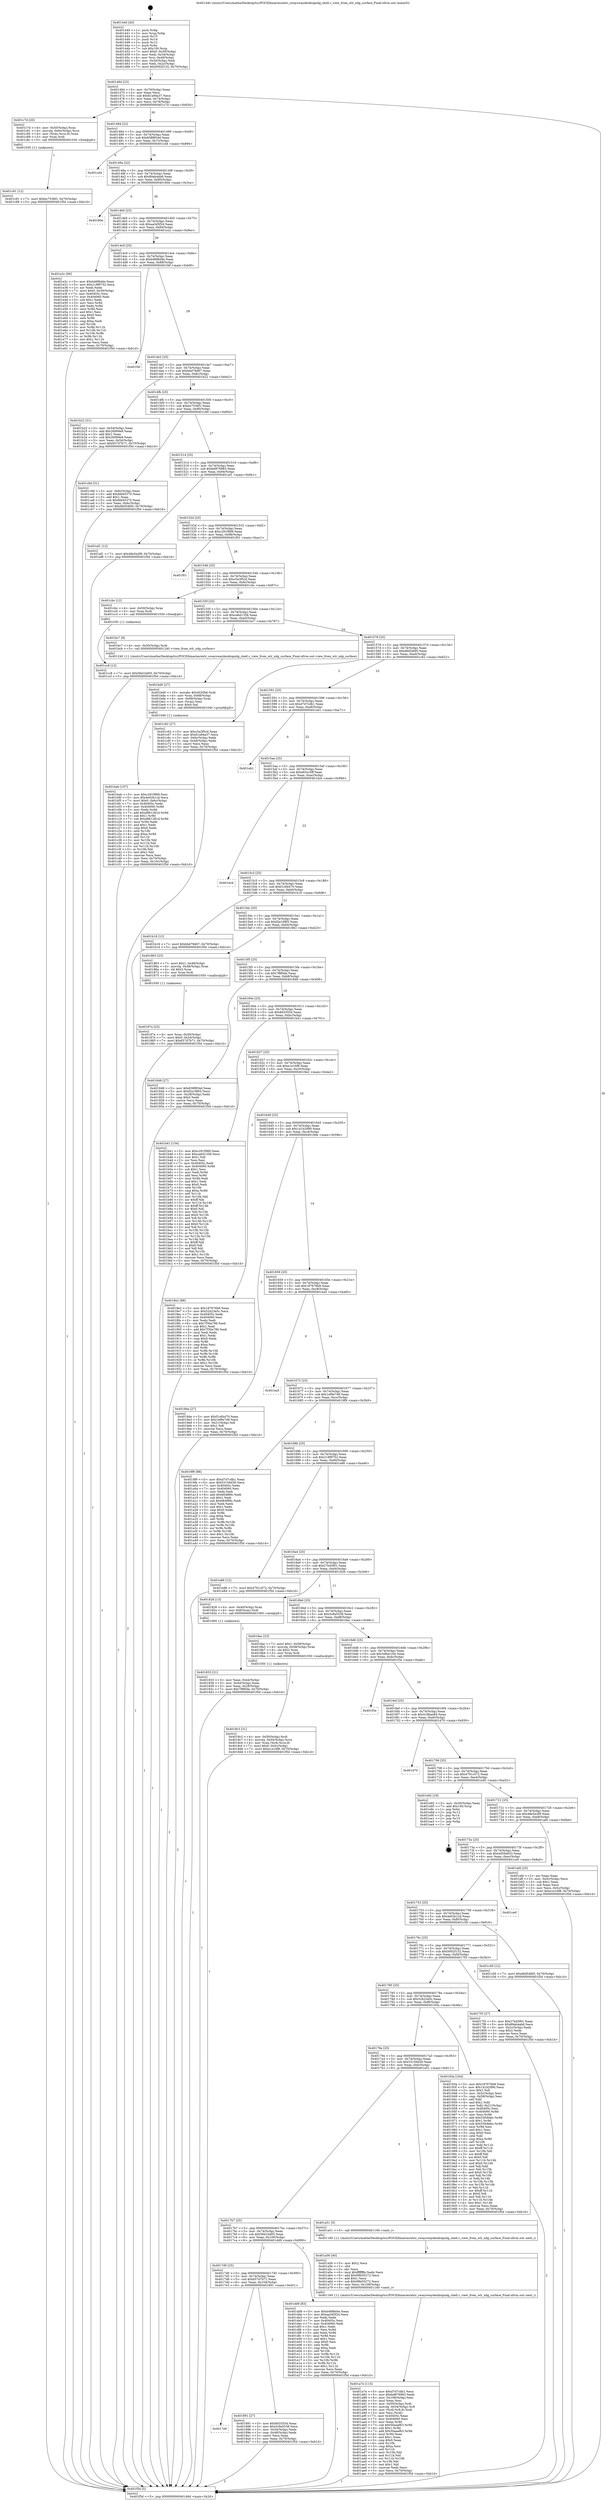 digraph "0x401440" {
  label = "0x401440 (/mnt/c/Users/mathe/Desktop/tcc/POCII/binaries/extr_swayswaydesktopxdg_shell.c_view_from_wlr_xdg_surface_Final-ollvm.out::main(0))"
  labelloc = "t"
  node[shape=record]

  Entry [label="",width=0.3,height=0.3,shape=circle,fillcolor=black,style=filled]
  "0x40146d" [label="{
     0x40146d [23]\l
     | [instrs]\l
     &nbsp;&nbsp;0x40146d \<+3\>: mov -0x70(%rbp),%eax\l
     &nbsp;&nbsp;0x401470 \<+2\>: mov %eax,%ecx\l
     &nbsp;&nbsp;0x401472 \<+6\>: sub $0x81a94a37,%ecx\l
     &nbsp;&nbsp;0x401478 \<+3\>: mov %eax,-0x74(%rbp)\l
     &nbsp;&nbsp;0x40147b \<+3\>: mov %ecx,-0x78(%rbp)\l
     &nbsp;&nbsp;0x40147e \<+6\>: je 0000000000401c7d \<main+0x83d\>\l
  }"]
  "0x401c7d" [label="{
     0x401c7d [20]\l
     | [instrs]\l
     &nbsp;&nbsp;0x401c7d \<+4\>: mov -0x50(%rbp),%rax\l
     &nbsp;&nbsp;0x401c81 \<+4\>: movslq -0x6c(%rbp),%rcx\l
     &nbsp;&nbsp;0x401c85 \<+4\>: mov (%rax,%rcx,8),%rax\l
     &nbsp;&nbsp;0x401c89 \<+3\>: mov %rax,%rdi\l
     &nbsp;&nbsp;0x401c8c \<+5\>: call 0000000000401030 \<free@plt\>\l
     | [calls]\l
     &nbsp;&nbsp;0x401030 \{1\} (unknown)\l
  }"]
  "0x401484" [label="{
     0x401484 [22]\l
     | [instrs]\l
     &nbsp;&nbsp;0x401484 \<+5\>: jmp 0000000000401489 \<main+0x49\>\l
     &nbsp;&nbsp;0x401489 \<+3\>: mov -0x74(%rbp),%eax\l
     &nbsp;&nbsp;0x40148c \<+5\>: sub $0x838f854d,%eax\l
     &nbsp;&nbsp;0x401491 \<+3\>: mov %eax,-0x7c(%rbp)\l
     &nbsp;&nbsp;0x401494 \<+6\>: je 0000000000401cd4 \<main+0x894\>\l
  }"]
  Exit [label="",width=0.3,height=0.3,shape=circle,fillcolor=black,style=filled,peripheries=2]
  "0x401cd4" [label="{
     0x401cd4\l
  }", style=dashed]
  "0x40149a" [label="{
     0x40149a [22]\l
     | [instrs]\l
     &nbsp;&nbsp;0x40149a \<+5\>: jmp 000000000040149f \<main+0x5f\>\l
     &nbsp;&nbsp;0x40149f \<+3\>: mov -0x74(%rbp),%eax\l
     &nbsp;&nbsp;0x4014a2 \<+5\>: sub $0x89ab4ab6,%eax\l
     &nbsp;&nbsp;0x4014a7 \<+3\>: mov %eax,-0x80(%rbp)\l
     &nbsp;&nbsp;0x4014aa \<+6\>: je 000000000040180e \<main+0x3ce\>\l
  }"]
  "0x401cc8" [label="{
     0x401cc8 [12]\l
     | [instrs]\l
     &nbsp;&nbsp;0x401cc8 \<+7\>: movl $0x56d1bd05,-0x70(%rbp)\l
     &nbsp;&nbsp;0x401ccf \<+5\>: jmp 0000000000401f5d \<main+0xb1d\>\l
  }"]
  "0x40180e" [label="{
     0x40180e\l
  }", style=dashed]
  "0x4014b0" [label="{
     0x4014b0 [25]\l
     | [instrs]\l
     &nbsp;&nbsp;0x4014b0 \<+5\>: jmp 00000000004014b5 \<main+0x75\>\l
     &nbsp;&nbsp;0x4014b5 \<+3\>: mov -0x74(%rbp),%eax\l
     &nbsp;&nbsp;0x4014b8 \<+5\>: sub $0xaa3d5f24,%eax\l
     &nbsp;&nbsp;0x4014bd \<+6\>: mov %eax,-0x84(%rbp)\l
     &nbsp;&nbsp;0x4014c3 \<+6\>: je 0000000000401e2c \<main+0x9ec\>\l
  }"]
  "0x401c91" [label="{
     0x401c91 [12]\l
     | [instrs]\l
     &nbsp;&nbsp;0x401c91 \<+7\>: movl $0xbc7536f1,-0x70(%rbp)\l
     &nbsp;&nbsp;0x401c98 \<+5\>: jmp 0000000000401f5d \<main+0xb1d\>\l
  }"]
  "0x401e2c" [label="{
     0x401e2c [90]\l
     | [instrs]\l
     &nbsp;&nbsp;0x401e2c \<+5\>: mov $0xb46f6d4e,%eax\l
     &nbsp;&nbsp;0x401e31 \<+5\>: mov $0x218f9752,%ecx\l
     &nbsp;&nbsp;0x401e36 \<+2\>: xor %edx,%edx\l
     &nbsp;&nbsp;0x401e38 \<+7\>: movl $0x0,-0x30(%rbp)\l
     &nbsp;&nbsp;0x401e3f \<+7\>: mov 0x40405c,%esi\l
     &nbsp;&nbsp;0x401e46 \<+7\>: mov 0x404060,%edi\l
     &nbsp;&nbsp;0x401e4d \<+3\>: sub $0x1,%edx\l
     &nbsp;&nbsp;0x401e50 \<+3\>: mov %esi,%r8d\l
     &nbsp;&nbsp;0x401e53 \<+3\>: add %edx,%r8d\l
     &nbsp;&nbsp;0x401e56 \<+4\>: imul %r8d,%esi\l
     &nbsp;&nbsp;0x401e5a \<+3\>: and $0x1,%esi\l
     &nbsp;&nbsp;0x401e5d \<+3\>: cmp $0x0,%esi\l
     &nbsp;&nbsp;0x401e60 \<+4\>: sete %r9b\l
     &nbsp;&nbsp;0x401e64 \<+3\>: cmp $0xa,%edi\l
     &nbsp;&nbsp;0x401e67 \<+4\>: setl %r10b\l
     &nbsp;&nbsp;0x401e6b \<+3\>: mov %r9b,%r11b\l
     &nbsp;&nbsp;0x401e6e \<+3\>: and %r10b,%r11b\l
     &nbsp;&nbsp;0x401e71 \<+3\>: xor %r10b,%r9b\l
     &nbsp;&nbsp;0x401e74 \<+3\>: or %r9b,%r11b\l
     &nbsp;&nbsp;0x401e77 \<+4\>: test $0x1,%r11b\l
     &nbsp;&nbsp;0x401e7b \<+3\>: cmovne %ecx,%eax\l
     &nbsp;&nbsp;0x401e7e \<+3\>: mov %eax,-0x70(%rbp)\l
     &nbsp;&nbsp;0x401e81 \<+5\>: jmp 0000000000401f5d \<main+0xb1d\>\l
  }"]
  "0x4014c9" [label="{
     0x4014c9 [25]\l
     | [instrs]\l
     &nbsp;&nbsp;0x4014c9 \<+5\>: jmp 00000000004014ce \<main+0x8e\>\l
     &nbsp;&nbsp;0x4014ce \<+3\>: mov -0x74(%rbp),%eax\l
     &nbsp;&nbsp;0x4014d1 \<+5\>: sub $0xb46f6d4e,%eax\l
     &nbsp;&nbsp;0x4014d6 \<+6\>: mov %eax,-0x88(%rbp)\l
     &nbsp;&nbsp;0x4014dc \<+6\>: je 0000000000401f4f \<main+0xb0f\>\l
  }"]
  "0x401beb" [label="{
     0x401beb [107]\l
     | [instrs]\l
     &nbsp;&nbsp;0x401beb \<+5\>: mov $0xc291f989,%esi\l
     &nbsp;&nbsp;0x401bf0 \<+5\>: mov $0x4e02b1cd,%ecx\l
     &nbsp;&nbsp;0x401bf5 \<+7\>: movl $0x0,-0x6c(%rbp)\l
     &nbsp;&nbsp;0x401bfc \<+7\>: mov 0x40405c,%edx\l
     &nbsp;&nbsp;0x401c03 \<+8\>: mov 0x404060,%r8d\l
     &nbsp;&nbsp;0x401c0b \<+3\>: mov %edx,%r9d\l
     &nbsp;&nbsp;0x401c0e \<+7\>: add $0xd861281d,%r9d\l
     &nbsp;&nbsp;0x401c15 \<+4\>: sub $0x1,%r9d\l
     &nbsp;&nbsp;0x401c19 \<+7\>: sub $0xd861281d,%r9d\l
     &nbsp;&nbsp;0x401c20 \<+4\>: imul %r9d,%edx\l
     &nbsp;&nbsp;0x401c24 \<+3\>: and $0x1,%edx\l
     &nbsp;&nbsp;0x401c27 \<+3\>: cmp $0x0,%edx\l
     &nbsp;&nbsp;0x401c2a \<+4\>: sete %r10b\l
     &nbsp;&nbsp;0x401c2e \<+4\>: cmp $0xa,%r8d\l
     &nbsp;&nbsp;0x401c32 \<+4\>: setl %r11b\l
     &nbsp;&nbsp;0x401c36 \<+3\>: mov %r10b,%bl\l
     &nbsp;&nbsp;0x401c39 \<+3\>: and %r11b,%bl\l
     &nbsp;&nbsp;0x401c3c \<+3\>: xor %r11b,%r10b\l
     &nbsp;&nbsp;0x401c3f \<+3\>: or %r10b,%bl\l
     &nbsp;&nbsp;0x401c42 \<+3\>: test $0x1,%bl\l
     &nbsp;&nbsp;0x401c45 \<+3\>: cmovne %ecx,%esi\l
     &nbsp;&nbsp;0x401c48 \<+3\>: mov %esi,-0x70(%rbp)\l
     &nbsp;&nbsp;0x401c4b \<+6\>: mov %eax,-0x10c(%rbp)\l
     &nbsp;&nbsp;0x401c51 \<+5\>: jmp 0000000000401f5d \<main+0xb1d\>\l
  }"]
  "0x401f4f" [label="{
     0x401f4f\l
  }", style=dashed]
  "0x4014e2" [label="{
     0x4014e2 [25]\l
     | [instrs]\l
     &nbsp;&nbsp;0x4014e2 \<+5\>: jmp 00000000004014e7 \<main+0xa7\>\l
     &nbsp;&nbsp;0x4014e7 \<+3\>: mov -0x74(%rbp),%eax\l
     &nbsp;&nbsp;0x4014ea \<+5\>: sub $0xbbd78d67,%eax\l
     &nbsp;&nbsp;0x4014ef \<+6\>: mov %eax,-0x8c(%rbp)\l
     &nbsp;&nbsp;0x4014f5 \<+6\>: je 0000000000401b22 \<main+0x6e2\>\l
  }"]
  "0x401bd0" [label="{
     0x401bd0 [27]\l
     | [instrs]\l
     &nbsp;&nbsp;0x401bd0 \<+10\>: movabs $0x4020b6,%rdi\l
     &nbsp;&nbsp;0x401bda \<+4\>: mov %rax,-0x68(%rbp)\l
     &nbsp;&nbsp;0x401bde \<+4\>: mov -0x68(%rbp),%rax\l
     &nbsp;&nbsp;0x401be2 \<+2\>: mov (%rax),%esi\l
     &nbsp;&nbsp;0x401be4 \<+2\>: mov $0x0,%al\l
     &nbsp;&nbsp;0x401be6 \<+5\>: call 0000000000401040 \<printf@plt\>\l
     | [calls]\l
     &nbsp;&nbsp;0x401040 \{1\} (unknown)\l
  }"]
  "0x401b22" [label="{
     0x401b22 [31]\l
     | [instrs]\l
     &nbsp;&nbsp;0x401b22 \<+3\>: mov -0x54(%rbp),%eax\l
     &nbsp;&nbsp;0x401b25 \<+5\>: add $0x26069e9,%eax\l
     &nbsp;&nbsp;0x401b2a \<+3\>: add $0x1,%eax\l
     &nbsp;&nbsp;0x401b2d \<+5\>: sub $0x26069e9,%eax\l
     &nbsp;&nbsp;0x401b32 \<+3\>: mov %eax,-0x54(%rbp)\l
     &nbsp;&nbsp;0x401b35 \<+7\>: movl $0x657d7b71,-0x70(%rbp)\l
     &nbsp;&nbsp;0x401b3c \<+5\>: jmp 0000000000401f5d \<main+0xb1d\>\l
  }"]
  "0x4014fb" [label="{
     0x4014fb [25]\l
     | [instrs]\l
     &nbsp;&nbsp;0x4014fb \<+5\>: jmp 0000000000401500 \<main+0xc0\>\l
     &nbsp;&nbsp;0x401500 \<+3\>: mov -0x74(%rbp),%eax\l
     &nbsp;&nbsp;0x401503 \<+5\>: sub $0xbc7536f1,%eax\l
     &nbsp;&nbsp;0x401508 \<+6\>: mov %eax,-0x90(%rbp)\l
     &nbsp;&nbsp;0x40150e \<+6\>: je 0000000000401c9d \<main+0x85d\>\l
  }"]
  "0x401a7e" [label="{
     0x401a7e [115]\l
     | [instrs]\l
     &nbsp;&nbsp;0x401a7e \<+5\>: mov $0xd7d7cdb1,%ecx\l
     &nbsp;&nbsp;0x401a83 \<+5\>: mov $0xbd976983,%edx\l
     &nbsp;&nbsp;0x401a88 \<+6\>: mov -0x108(%rbp),%esi\l
     &nbsp;&nbsp;0x401a8e \<+3\>: imul %eax,%esi\l
     &nbsp;&nbsp;0x401a91 \<+4\>: mov -0x50(%rbp),%rdi\l
     &nbsp;&nbsp;0x401a95 \<+4\>: movslq -0x54(%rbp),%r8\l
     &nbsp;&nbsp;0x401a99 \<+4\>: mov (%rdi,%r8,8),%rdi\l
     &nbsp;&nbsp;0x401a9d \<+2\>: mov %esi,(%rdi)\l
     &nbsp;&nbsp;0x401a9f \<+7\>: mov 0x40405c,%eax\l
     &nbsp;&nbsp;0x401aa6 \<+7\>: mov 0x404060,%esi\l
     &nbsp;&nbsp;0x401aad \<+3\>: mov %eax,%r9d\l
     &nbsp;&nbsp;0x401ab0 \<+7\>: sub $0x50aaaf63,%r9d\l
     &nbsp;&nbsp;0x401ab7 \<+4\>: sub $0x1,%r9d\l
     &nbsp;&nbsp;0x401abb \<+7\>: add $0x50aaaf63,%r9d\l
     &nbsp;&nbsp;0x401ac2 \<+4\>: imul %r9d,%eax\l
     &nbsp;&nbsp;0x401ac6 \<+3\>: and $0x1,%eax\l
     &nbsp;&nbsp;0x401ac9 \<+3\>: cmp $0x0,%eax\l
     &nbsp;&nbsp;0x401acc \<+4\>: sete %r10b\l
     &nbsp;&nbsp;0x401ad0 \<+3\>: cmp $0xa,%esi\l
     &nbsp;&nbsp;0x401ad3 \<+4\>: setl %r11b\l
     &nbsp;&nbsp;0x401ad7 \<+3\>: mov %r10b,%bl\l
     &nbsp;&nbsp;0x401ada \<+3\>: and %r11b,%bl\l
     &nbsp;&nbsp;0x401add \<+3\>: xor %r11b,%r10b\l
     &nbsp;&nbsp;0x401ae0 \<+3\>: or %r10b,%bl\l
     &nbsp;&nbsp;0x401ae3 \<+3\>: test $0x1,%bl\l
     &nbsp;&nbsp;0x401ae6 \<+3\>: cmovne %edx,%ecx\l
     &nbsp;&nbsp;0x401ae9 \<+3\>: mov %ecx,-0x70(%rbp)\l
     &nbsp;&nbsp;0x401aec \<+5\>: jmp 0000000000401f5d \<main+0xb1d\>\l
  }"]
  "0x401c9d" [label="{
     0x401c9d [31]\l
     | [instrs]\l
     &nbsp;&nbsp;0x401c9d \<+3\>: mov -0x6c(%rbp),%eax\l
     &nbsp;&nbsp;0x401ca0 \<+5\>: add $0xfdd45370,%eax\l
     &nbsp;&nbsp;0x401ca5 \<+3\>: add $0x1,%eax\l
     &nbsp;&nbsp;0x401ca8 \<+5\>: sub $0xfdd45370,%eax\l
     &nbsp;&nbsp;0x401cad \<+3\>: mov %eax,-0x6c(%rbp)\l
     &nbsp;&nbsp;0x401cb0 \<+7\>: movl $0xd6d54fd5,-0x70(%rbp)\l
     &nbsp;&nbsp;0x401cb7 \<+5\>: jmp 0000000000401f5d \<main+0xb1d\>\l
  }"]
  "0x401514" [label="{
     0x401514 [25]\l
     | [instrs]\l
     &nbsp;&nbsp;0x401514 \<+5\>: jmp 0000000000401519 \<main+0xd9\>\l
     &nbsp;&nbsp;0x401519 \<+3\>: mov -0x74(%rbp),%eax\l
     &nbsp;&nbsp;0x40151c \<+5\>: sub $0xbd976983,%eax\l
     &nbsp;&nbsp;0x401521 \<+6\>: mov %eax,-0x94(%rbp)\l
     &nbsp;&nbsp;0x401527 \<+6\>: je 0000000000401af1 \<main+0x6b1\>\l
  }"]
  "0x401a56" [label="{
     0x401a56 [40]\l
     | [instrs]\l
     &nbsp;&nbsp;0x401a56 \<+5\>: mov $0x2,%ecx\l
     &nbsp;&nbsp;0x401a5b \<+1\>: cltd\l
     &nbsp;&nbsp;0x401a5c \<+2\>: idiv %ecx\l
     &nbsp;&nbsp;0x401a5e \<+6\>: imul $0xfffffffe,%edx,%ecx\l
     &nbsp;&nbsp;0x401a64 \<+6\>: add $0x99b50272,%ecx\l
     &nbsp;&nbsp;0x401a6a \<+3\>: add $0x1,%ecx\l
     &nbsp;&nbsp;0x401a6d \<+6\>: sub $0x99b50272,%ecx\l
     &nbsp;&nbsp;0x401a73 \<+6\>: mov %ecx,-0x108(%rbp)\l
     &nbsp;&nbsp;0x401a79 \<+5\>: call 0000000000401160 \<next_i\>\l
     | [calls]\l
     &nbsp;&nbsp;0x401160 \{1\} (/mnt/c/Users/mathe/Desktop/tcc/POCII/binaries/extr_swayswaydesktopxdg_shell.c_view_from_wlr_xdg_surface_Final-ollvm.out::next_i)\l
  }"]
  "0x401af1" [label="{
     0x401af1 [12]\l
     | [instrs]\l
     &nbsp;&nbsp;0x401af1 \<+7\>: movl $0x48e5a2f9,-0x70(%rbp)\l
     &nbsp;&nbsp;0x401af8 \<+5\>: jmp 0000000000401f5d \<main+0xb1d\>\l
  }"]
  "0x40152d" [label="{
     0x40152d [25]\l
     | [instrs]\l
     &nbsp;&nbsp;0x40152d \<+5\>: jmp 0000000000401532 \<main+0xf2\>\l
     &nbsp;&nbsp;0x401532 \<+3\>: mov -0x74(%rbp),%eax\l
     &nbsp;&nbsp;0x401535 \<+5\>: sub $0xc291f989,%eax\l
     &nbsp;&nbsp;0x40153a \<+6\>: mov %eax,-0x98(%rbp)\l
     &nbsp;&nbsp;0x401540 \<+6\>: je 0000000000401f01 \<main+0xac1\>\l
  }"]
  "0x4018c3" [label="{
     0x4018c3 [31]\l
     | [instrs]\l
     &nbsp;&nbsp;0x4018c3 \<+4\>: mov -0x50(%rbp),%rdi\l
     &nbsp;&nbsp;0x4018c7 \<+4\>: movslq -0x54(%rbp),%rcx\l
     &nbsp;&nbsp;0x4018cb \<+4\>: mov %rax,(%rdi,%rcx,8)\l
     &nbsp;&nbsp;0x4018cf \<+7\>: movl $0x0,-0x5c(%rbp)\l
     &nbsp;&nbsp;0x4018d6 \<+7\>: movl $0xe1e16f8,-0x70(%rbp)\l
     &nbsp;&nbsp;0x4018dd \<+5\>: jmp 0000000000401f5d \<main+0xb1d\>\l
  }"]
  "0x401f01" [label="{
     0x401f01\l
  }", style=dashed]
  "0x401546" [label="{
     0x401546 [25]\l
     | [instrs]\l
     &nbsp;&nbsp;0x401546 \<+5\>: jmp 000000000040154b \<main+0x10b\>\l
     &nbsp;&nbsp;0x40154b \<+3\>: mov -0x74(%rbp),%eax\l
     &nbsp;&nbsp;0x40154e \<+5\>: sub $0xc5a3f5cd,%eax\l
     &nbsp;&nbsp;0x401553 \<+6\>: mov %eax,-0x9c(%rbp)\l
     &nbsp;&nbsp;0x401559 \<+6\>: je 0000000000401cbc \<main+0x87c\>\l
  }"]
  "0x4017e9" [label="{
     0x4017e9\l
  }", style=dashed]
  "0x401cbc" [label="{
     0x401cbc [12]\l
     | [instrs]\l
     &nbsp;&nbsp;0x401cbc \<+4\>: mov -0x50(%rbp),%rax\l
     &nbsp;&nbsp;0x401cc0 \<+3\>: mov %rax,%rdi\l
     &nbsp;&nbsp;0x401cc3 \<+5\>: call 0000000000401030 \<free@plt\>\l
     | [calls]\l
     &nbsp;&nbsp;0x401030 \{1\} (unknown)\l
  }"]
  "0x40155f" [label="{
     0x40155f [25]\l
     | [instrs]\l
     &nbsp;&nbsp;0x40155f \<+5\>: jmp 0000000000401564 \<main+0x124\>\l
     &nbsp;&nbsp;0x401564 \<+3\>: mov -0x74(%rbp),%eax\l
     &nbsp;&nbsp;0x401567 \<+5\>: sub $0xca6d1358,%eax\l
     &nbsp;&nbsp;0x40156c \<+6\>: mov %eax,-0xa0(%rbp)\l
     &nbsp;&nbsp;0x401572 \<+6\>: je 0000000000401bc7 \<main+0x787\>\l
  }"]
  "0x401891" [label="{
     0x401891 [27]\l
     | [instrs]\l
     &nbsp;&nbsp;0x401891 \<+5\>: mov $0x8d33554,%eax\l
     &nbsp;&nbsp;0x401896 \<+5\>: mov $0x3c9a5538,%ecx\l
     &nbsp;&nbsp;0x40189b \<+3\>: mov -0x54(%rbp),%edx\l
     &nbsp;&nbsp;0x40189e \<+3\>: cmp -0x48(%rbp),%edx\l
     &nbsp;&nbsp;0x4018a1 \<+3\>: cmovl %ecx,%eax\l
     &nbsp;&nbsp;0x4018a4 \<+3\>: mov %eax,-0x70(%rbp)\l
     &nbsp;&nbsp;0x4018a7 \<+5\>: jmp 0000000000401f5d \<main+0xb1d\>\l
  }"]
  "0x401bc7" [label="{
     0x401bc7 [9]\l
     | [instrs]\l
     &nbsp;&nbsp;0x401bc7 \<+4\>: mov -0x50(%rbp),%rdi\l
     &nbsp;&nbsp;0x401bcb \<+5\>: call 0000000000401240 \<view_from_wlr_xdg_surface\>\l
     | [calls]\l
     &nbsp;&nbsp;0x401240 \{1\} (/mnt/c/Users/mathe/Desktop/tcc/POCII/binaries/extr_swayswaydesktopxdg_shell.c_view_from_wlr_xdg_surface_Final-ollvm.out::view_from_wlr_xdg_surface)\l
  }"]
  "0x401578" [label="{
     0x401578 [25]\l
     | [instrs]\l
     &nbsp;&nbsp;0x401578 \<+5\>: jmp 000000000040157d \<main+0x13d\>\l
     &nbsp;&nbsp;0x40157d \<+3\>: mov -0x74(%rbp),%eax\l
     &nbsp;&nbsp;0x401580 \<+5\>: sub $0xd6d54fd5,%eax\l
     &nbsp;&nbsp;0x401585 \<+6\>: mov %eax,-0xa4(%rbp)\l
     &nbsp;&nbsp;0x40158b \<+6\>: je 0000000000401c62 \<main+0x822\>\l
  }"]
  "0x4017d0" [label="{
     0x4017d0 [25]\l
     | [instrs]\l
     &nbsp;&nbsp;0x4017d0 \<+5\>: jmp 00000000004017d5 \<main+0x395\>\l
     &nbsp;&nbsp;0x4017d5 \<+3\>: mov -0x74(%rbp),%eax\l
     &nbsp;&nbsp;0x4017d8 \<+5\>: sub $0x657d7b71,%eax\l
     &nbsp;&nbsp;0x4017dd \<+6\>: mov %eax,-0x104(%rbp)\l
     &nbsp;&nbsp;0x4017e3 \<+6\>: je 0000000000401891 \<main+0x451\>\l
  }"]
  "0x401c62" [label="{
     0x401c62 [27]\l
     | [instrs]\l
     &nbsp;&nbsp;0x401c62 \<+5\>: mov $0xc5a3f5cd,%eax\l
     &nbsp;&nbsp;0x401c67 \<+5\>: mov $0x81a94a37,%ecx\l
     &nbsp;&nbsp;0x401c6c \<+3\>: mov -0x6c(%rbp),%edx\l
     &nbsp;&nbsp;0x401c6f \<+3\>: cmp -0x48(%rbp),%edx\l
     &nbsp;&nbsp;0x401c72 \<+3\>: cmovl %ecx,%eax\l
     &nbsp;&nbsp;0x401c75 \<+3\>: mov %eax,-0x70(%rbp)\l
     &nbsp;&nbsp;0x401c78 \<+5\>: jmp 0000000000401f5d \<main+0xb1d\>\l
  }"]
  "0x401591" [label="{
     0x401591 [25]\l
     | [instrs]\l
     &nbsp;&nbsp;0x401591 \<+5\>: jmp 0000000000401596 \<main+0x156\>\l
     &nbsp;&nbsp;0x401596 \<+3\>: mov -0x74(%rbp),%eax\l
     &nbsp;&nbsp;0x401599 \<+5\>: sub $0xd7d7cdb1,%eax\l
     &nbsp;&nbsp;0x40159e \<+6\>: mov %eax,-0xa8(%rbp)\l
     &nbsp;&nbsp;0x4015a4 \<+6\>: je 0000000000401eb1 \<main+0xa71\>\l
  }"]
  "0x401dd9" [label="{
     0x401dd9 [83]\l
     | [instrs]\l
     &nbsp;&nbsp;0x401dd9 \<+5\>: mov $0xb46f6d4e,%eax\l
     &nbsp;&nbsp;0x401dde \<+5\>: mov $0xaa3d5f24,%ecx\l
     &nbsp;&nbsp;0x401de3 \<+2\>: xor %edx,%edx\l
     &nbsp;&nbsp;0x401de5 \<+7\>: mov 0x40405c,%esi\l
     &nbsp;&nbsp;0x401dec \<+7\>: mov 0x404060,%edi\l
     &nbsp;&nbsp;0x401df3 \<+3\>: sub $0x1,%edx\l
     &nbsp;&nbsp;0x401df6 \<+3\>: mov %esi,%r8d\l
     &nbsp;&nbsp;0x401df9 \<+3\>: add %edx,%r8d\l
     &nbsp;&nbsp;0x401dfc \<+4\>: imul %r8d,%esi\l
     &nbsp;&nbsp;0x401e00 \<+3\>: and $0x1,%esi\l
     &nbsp;&nbsp;0x401e03 \<+3\>: cmp $0x0,%esi\l
     &nbsp;&nbsp;0x401e06 \<+4\>: sete %r9b\l
     &nbsp;&nbsp;0x401e0a \<+3\>: cmp $0xa,%edi\l
     &nbsp;&nbsp;0x401e0d \<+4\>: setl %r10b\l
     &nbsp;&nbsp;0x401e11 \<+3\>: mov %r9b,%r11b\l
     &nbsp;&nbsp;0x401e14 \<+3\>: and %r10b,%r11b\l
     &nbsp;&nbsp;0x401e17 \<+3\>: xor %r10b,%r9b\l
     &nbsp;&nbsp;0x401e1a \<+3\>: or %r9b,%r11b\l
     &nbsp;&nbsp;0x401e1d \<+4\>: test $0x1,%r11b\l
     &nbsp;&nbsp;0x401e21 \<+3\>: cmovne %ecx,%eax\l
     &nbsp;&nbsp;0x401e24 \<+3\>: mov %eax,-0x70(%rbp)\l
     &nbsp;&nbsp;0x401e27 \<+5\>: jmp 0000000000401f5d \<main+0xb1d\>\l
  }"]
  "0x401eb1" [label="{
     0x401eb1\l
  }", style=dashed]
  "0x4015aa" [label="{
     0x4015aa [25]\l
     | [instrs]\l
     &nbsp;&nbsp;0x4015aa \<+5\>: jmp 00000000004015af \<main+0x16f\>\l
     &nbsp;&nbsp;0x4015af \<+3\>: mov -0x74(%rbp),%eax\l
     &nbsp;&nbsp;0x4015b2 \<+5\>: sub $0xe63cc5ff,%eax\l
     &nbsp;&nbsp;0x4015b7 \<+6\>: mov %eax,-0xac(%rbp)\l
     &nbsp;&nbsp;0x4015bd \<+6\>: je 0000000000401dcd \<main+0x98d\>\l
  }"]
  "0x4017b7" [label="{
     0x4017b7 [25]\l
     | [instrs]\l
     &nbsp;&nbsp;0x4017b7 \<+5\>: jmp 00000000004017bc \<main+0x37c\>\l
     &nbsp;&nbsp;0x4017bc \<+3\>: mov -0x74(%rbp),%eax\l
     &nbsp;&nbsp;0x4017bf \<+5\>: sub $0x56d1bd05,%eax\l
     &nbsp;&nbsp;0x4017c4 \<+6\>: mov %eax,-0x100(%rbp)\l
     &nbsp;&nbsp;0x4017ca \<+6\>: je 0000000000401dd9 \<main+0x999\>\l
  }"]
  "0x401dcd" [label="{
     0x401dcd\l
  }", style=dashed]
  "0x4015c3" [label="{
     0x4015c3 [25]\l
     | [instrs]\l
     &nbsp;&nbsp;0x4015c3 \<+5\>: jmp 00000000004015c8 \<main+0x188\>\l
     &nbsp;&nbsp;0x4015c8 \<+3\>: mov -0x74(%rbp),%eax\l
     &nbsp;&nbsp;0x4015cb \<+5\>: sub $0xf1c6b470,%eax\l
     &nbsp;&nbsp;0x4015d0 \<+6\>: mov %eax,-0xb0(%rbp)\l
     &nbsp;&nbsp;0x4015d6 \<+6\>: je 0000000000401b16 \<main+0x6d6\>\l
  }"]
  "0x401a51" [label="{
     0x401a51 [5]\l
     | [instrs]\l
     &nbsp;&nbsp;0x401a51 \<+5\>: call 0000000000401160 \<next_i\>\l
     | [calls]\l
     &nbsp;&nbsp;0x401160 \{1\} (/mnt/c/Users/mathe/Desktop/tcc/POCII/binaries/extr_swayswaydesktopxdg_shell.c_view_from_wlr_xdg_surface_Final-ollvm.out::next_i)\l
  }"]
  "0x401b16" [label="{
     0x401b16 [12]\l
     | [instrs]\l
     &nbsp;&nbsp;0x401b16 \<+7\>: movl $0xbbd78d67,-0x70(%rbp)\l
     &nbsp;&nbsp;0x401b1d \<+5\>: jmp 0000000000401f5d \<main+0xb1d\>\l
  }"]
  "0x4015dc" [label="{
     0x4015dc [25]\l
     | [instrs]\l
     &nbsp;&nbsp;0x4015dc \<+5\>: jmp 00000000004015e1 \<main+0x1a1\>\l
     &nbsp;&nbsp;0x4015e1 \<+3\>: mov -0x74(%rbp),%eax\l
     &nbsp;&nbsp;0x4015e4 \<+5\>: sub $0xf2e18f65,%eax\l
     &nbsp;&nbsp;0x4015e9 \<+6\>: mov %eax,-0xb4(%rbp)\l
     &nbsp;&nbsp;0x4015ef \<+6\>: je 0000000000401863 \<main+0x423\>\l
  }"]
  "0x40179e" [label="{
     0x40179e [25]\l
     | [instrs]\l
     &nbsp;&nbsp;0x40179e \<+5\>: jmp 00000000004017a3 \<main+0x363\>\l
     &nbsp;&nbsp;0x4017a3 \<+3\>: mov -0x74(%rbp),%eax\l
     &nbsp;&nbsp;0x4017a6 \<+5\>: sub $0x53156d36,%eax\l
     &nbsp;&nbsp;0x4017ab \<+6\>: mov %eax,-0xfc(%rbp)\l
     &nbsp;&nbsp;0x4017b1 \<+6\>: je 0000000000401a51 \<main+0x611\>\l
  }"]
  "0x401863" [label="{
     0x401863 [23]\l
     | [instrs]\l
     &nbsp;&nbsp;0x401863 \<+7\>: movl $0x1,-0x48(%rbp)\l
     &nbsp;&nbsp;0x40186a \<+4\>: movslq -0x48(%rbp),%rax\l
     &nbsp;&nbsp;0x40186e \<+4\>: shl $0x3,%rax\l
     &nbsp;&nbsp;0x401872 \<+3\>: mov %rax,%rdi\l
     &nbsp;&nbsp;0x401875 \<+5\>: call 0000000000401050 \<malloc@plt\>\l
     | [calls]\l
     &nbsp;&nbsp;0x401050 \{1\} (unknown)\l
  }"]
  "0x4015f5" [label="{
     0x4015f5 [25]\l
     | [instrs]\l
     &nbsp;&nbsp;0x4015f5 \<+5\>: jmp 00000000004015fa \<main+0x1ba\>\l
     &nbsp;&nbsp;0x4015fa \<+3\>: mov -0x74(%rbp),%eax\l
     &nbsp;&nbsp;0x4015fd \<+5\>: sub $0x7f8f0de,%eax\l
     &nbsp;&nbsp;0x401602 \<+6\>: mov %eax,-0xb8(%rbp)\l
     &nbsp;&nbsp;0x401608 \<+6\>: je 0000000000401848 \<main+0x408\>\l
  }"]
  "0x40193a" [label="{
     0x40193a [164]\l
     | [instrs]\l
     &nbsp;&nbsp;0x40193a \<+5\>: mov $0x187676b9,%eax\l
     &nbsp;&nbsp;0x40193f \<+5\>: mov $0x141b2990,%ecx\l
     &nbsp;&nbsp;0x401944 \<+2\>: mov $0x1,%dl\l
     &nbsp;&nbsp;0x401946 \<+3\>: mov -0x5c(%rbp),%esi\l
     &nbsp;&nbsp;0x401949 \<+3\>: cmp -0x58(%rbp),%esi\l
     &nbsp;&nbsp;0x40194c \<+4\>: setl %dil\l
     &nbsp;&nbsp;0x401950 \<+4\>: and $0x1,%dil\l
     &nbsp;&nbsp;0x401954 \<+4\>: mov %dil,-0x21(%rbp)\l
     &nbsp;&nbsp;0x401958 \<+7\>: mov 0x40405c,%esi\l
     &nbsp;&nbsp;0x40195f \<+8\>: mov 0x404060,%r8d\l
     &nbsp;&nbsp;0x401967 \<+3\>: mov %esi,%r9d\l
     &nbsp;&nbsp;0x40196a \<+7\>: add $0x53fc8dec,%r9d\l
     &nbsp;&nbsp;0x401971 \<+4\>: sub $0x1,%r9d\l
     &nbsp;&nbsp;0x401975 \<+7\>: sub $0x53fc8dec,%r9d\l
     &nbsp;&nbsp;0x40197c \<+4\>: imul %r9d,%esi\l
     &nbsp;&nbsp;0x401980 \<+3\>: and $0x1,%esi\l
     &nbsp;&nbsp;0x401983 \<+3\>: cmp $0x0,%esi\l
     &nbsp;&nbsp;0x401986 \<+4\>: sete %dil\l
     &nbsp;&nbsp;0x40198a \<+4\>: cmp $0xa,%r8d\l
     &nbsp;&nbsp;0x40198e \<+4\>: setl %r10b\l
     &nbsp;&nbsp;0x401992 \<+3\>: mov %dil,%r11b\l
     &nbsp;&nbsp;0x401995 \<+4\>: xor $0xff,%r11b\l
     &nbsp;&nbsp;0x401999 \<+3\>: mov %r10b,%bl\l
     &nbsp;&nbsp;0x40199c \<+3\>: xor $0xff,%bl\l
     &nbsp;&nbsp;0x40199f \<+3\>: xor $0x0,%dl\l
     &nbsp;&nbsp;0x4019a2 \<+3\>: mov %r11b,%r14b\l
     &nbsp;&nbsp;0x4019a5 \<+4\>: and $0x0,%r14b\l
     &nbsp;&nbsp;0x4019a9 \<+3\>: and %dl,%dil\l
     &nbsp;&nbsp;0x4019ac \<+3\>: mov %bl,%r15b\l
     &nbsp;&nbsp;0x4019af \<+4\>: and $0x0,%r15b\l
     &nbsp;&nbsp;0x4019b3 \<+3\>: and %dl,%r10b\l
     &nbsp;&nbsp;0x4019b6 \<+3\>: or %dil,%r14b\l
     &nbsp;&nbsp;0x4019b9 \<+3\>: or %r10b,%r15b\l
     &nbsp;&nbsp;0x4019bc \<+3\>: xor %r15b,%r14b\l
     &nbsp;&nbsp;0x4019bf \<+3\>: or %bl,%r11b\l
     &nbsp;&nbsp;0x4019c2 \<+4\>: xor $0xff,%r11b\l
     &nbsp;&nbsp;0x4019c6 \<+3\>: or $0x0,%dl\l
     &nbsp;&nbsp;0x4019c9 \<+3\>: and %dl,%r11b\l
     &nbsp;&nbsp;0x4019cc \<+3\>: or %r11b,%r14b\l
     &nbsp;&nbsp;0x4019cf \<+4\>: test $0x1,%r14b\l
     &nbsp;&nbsp;0x4019d3 \<+3\>: cmovne %ecx,%eax\l
     &nbsp;&nbsp;0x4019d6 \<+3\>: mov %eax,-0x70(%rbp)\l
     &nbsp;&nbsp;0x4019d9 \<+5\>: jmp 0000000000401f5d \<main+0xb1d\>\l
  }"]
  "0x401848" [label="{
     0x401848 [27]\l
     | [instrs]\l
     &nbsp;&nbsp;0x401848 \<+5\>: mov $0x838f854d,%eax\l
     &nbsp;&nbsp;0x40184d \<+5\>: mov $0xf2e18f65,%ecx\l
     &nbsp;&nbsp;0x401852 \<+3\>: mov -0x28(%rbp),%edx\l
     &nbsp;&nbsp;0x401855 \<+3\>: cmp $0x0,%edx\l
     &nbsp;&nbsp;0x401858 \<+3\>: cmove %ecx,%eax\l
     &nbsp;&nbsp;0x40185b \<+3\>: mov %eax,-0x70(%rbp)\l
     &nbsp;&nbsp;0x40185e \<+5\>: jmp 0000000000401f5d \<main+0xb1d\>\l
  }"]
  "0x40160e" [label="{
     0x40160e [25]\l
     | [instrs]\l
     &nbsp;&nbsp;0x40160e \<+5\>: jmp 0000000000401613 \<main+0x1d3\>\l
     &nbsp;&nbsp;0x401613 \<+3\>: mov -0x74(%rbp),%eax\l
     &nbsp;&nbsp;0x401616 \<+5\>: sub $0x8d33554,%eax\l
     &nbsp;&nbsp;0x40161b \<+6\>: mov %eax,-0xbc(%rbp)\l
     &nbsp;&nbsp;0x401621 \<+6\>: je 0000000000401b41 \<main+0x701\>\l
  }"]
  "0x40187a" [label="{
     0x40187a [23]\l
     | [instrs]\l
     &nbsp;&nbsp;0x40187a \<+4\>: mov %rax,-0x50(%rbp)\l
     &nbsp;&nbsp;0x40187e \<+7\>: movl $0x0,-0x54(%rbp)\l
     &nbsp;&nbsp;0x401885 \<+7\>: movl $0x657d7b71,-0x70(%rbp)\l
     &nbsp;&nbsp;0x40188c \<+5\>: jmp 0000000000401f5d \<main+0xb1d\>\l
  }"]
  "0x401b41" [label="{
     0x401b41 [134]\l
     | [instrs]\l
     &nbsp;&nbsp;0x401b41 \<+5\>: mov $0xc291f989,%eax\l
     &nbsp;&nbsp;0x401b46 \<+5\>: mov $0xca6d1358,%ecx\l
     &nbsp;&nbsp;0x401b4b \<+2\>: mov $0x1,%dl\l
     &nbsp;&nbsp;0x401b4d \<+2\>: xor %esi,%esi\l
     &nbsp;&nbsp;0x401b4f \<+7\>: mov 0x40405c,%edi\l
     &nbsp;&nbsp;0x401b56 \<+8\>: mov 0x404060,%r8d\l
     &nbsp;&nbsp;0x401b5e \<+3\>: sub $0x1,%esi\l
     &nbsp;&nbsp;0x401b61 \<+3\>: mov %edi,%r9d\l
     &nbsp;&nbsp;0x401b64 \<+3\>: add %esi,%r9d\l
     &nbsp;&nbsp;0x401b67 \<+4\>: imul %r9d,%edi\l
     &nbsp;&nbsp;0x401b6b \<+3\>: and $0x1,%edi\l
     &nbsp;&nbsp;0x401b6e \<+3\>: cmp $0x0,%edi\l
     &nbsp;&nbsp;0x401b71 \<+4\>: sete %r10b\l
     &nbsp;&nbsp;0x401b75 \<+4\>: cmp $0xa,%r8d\l
     &nbsp;&nbsp;0x401b79 \<+4\>: setl %r11b\l
     &nbsp;&nbsp;0x401b7d \<+3\>: mov %r10b,%bl\l
     &nbsp;&nbsp;0x401b80 \<+3\>: xor $0xff,%bl\l
     &nbsp;&nbsp;0x401b83 \<+3\>: mov %r11b,%r14b\l
     &nbsp;&nbsp;0x401b86 \<+4\>: xor $0xff,%r14b\l
     &nbsp;&nbsp;0x401b8a \<+3\>: xor $0x0,%dl\l
     &nbsp;&nbsp;0x401b8d \<+3\>: mov %bl,%r15b\l
     &nbsp;&nbsp;0x401b90 \<+4\>: and $0x0,%r15b\l
     &nbsp;&nbsp;0x401b94 \<+3\>: and %dl,%r10b\l
     &nbsp;&nbsp;0x401b97 \<+3\>: mov %r14b,%r12b\l
     &nbsp;&nbsp;0x401b9a \<+4\>: and $0x0,%r12b\l
     &nbsp;&nbsp;0x401b9e \<+3\>: and %dl,%r11b\l
     &nbsp;&nbsp;0x401ba1 \<+3\>: or %r10b,%r15b\l
     &nbsp;&nbsp;0x401ba4 \<+3\>: or %r11b,%r12b\l
     &nbsp;&nbsp;0x401ba7 \<+3\>: xor %r12b,%r15b\l
     &nbsp;&nbsp;0x401baa \<+3\>: or %r14b,%bl\l
     &nbsp;&nbsp;0x401bad \<+3\>: xor $0xff,%bl\l
     &nbsp;&nbsp;0x401bb0 \<+3\>: or $0x0,%dl\l
     &nbsp;&nbsp;0x401bb3 \<+2\>: and %dl,%bl\l
     &nbsp;&nbsp;0x401bb5 \<+3\>: or %bl,%r15b\l
     &nbsp;&nbsp;0x401bb8 \<+4\>: test $0x1,%r15b\l
     &nbsp;&nbsp;0x401bbc \<+3\>: cmovne %ecx,%eax\l
     &nbsp;&nbsp;0x401bbf \<+3\>: mov %eax,-0x70(%rbp)\l
     &nbsp;&nbsp;0x401bc2 \<+5\>: jmp 0000000000401f5d \<main+0xb1d\>\l
  }"]
  "0x401627" [label="{
     0x401627 [25]\l
     | [instrs]\l
     &nbsp;&nbsp;0x401627 \<+5\>: jmp 000000000040162c \<main+0x1ec\>\l
     &nbsp;&nbsp;0x40162c \<+3\>: mov -0x74(%rbp),%eax\l
     &nbsp;&nbsp;0x40162f \<+5\>: sub $0xe1e16f8,%eax\l
     &nbsp;&nbsp;0x401634 \<+6\>: mov %eax,-0xc0(%rbp)\l
     &nbsp;&nbsp;0x40163a \<+6\>: je 00000000004018e2 \<main+0x4a2\>\l
  }"]
  "0x401833" [label="{
     0x401833 [21]\l
     | [instrs]\l
     &nbsp;&nbsp;0x401833 \<+3\>: mov %eax,-0x44(%rbp)\l
     &nbsp;&nbsp;0x401836 \<+3\>: mov -0x44(%rbp),%eax\l
     &nbsp;&nbsp;0x401839 \<+3\>: mov %eax,-0x28(%rbp)\l
     &nbsp;&nbsp;0x40183c \<+7\>: movl $0x7f8f0de,-0x70(%rbp)\l
     &nbsp;&nbsp;0x401843 \<+5\>: jmp 0000000000401f5d \<main+0xb1d\>\l
  }"]
  "0x4018e2" [label="{
     0x4018e2 [88]\l
     | [instrs]\l
     &nbsp;&nbsp;0x4018e2 \<+5\>: mov $0x187676b9,%eax\l
     &nbsp;&nbsp;0x4018e7 \<+5\>: mov $0x52b23e5c,%ecx\l
     &nbsp;&nbsp;0x4018ec \<+7\>: mov 0x40405c,%edx\l
     &nbsp;&nbsp;0x4018f3 \<+7\>: mov 0x404060,%esi\l
     &nbsp;&nbsp;0x4018fa \<+2\>: mov %edx,%edi\l
     &nbsp;&nbsp;0x4018fc \<+6\>: sub $0x7f30a786,%edi\l
     &nbsp;&nbsp;0x401902 \<+3\>: sub $0x1,%edi\l
     &nbsp;&nbsp;0x401905 \<+6\>: add $0x7f30a786,%edi\l
     &nbsp;&nbsp;0x40190b \<+3\>: imul %edi,%edx\l
     &nbsp;&nbsp;0x40190e \<+3\>: and $0x1,%edx\l
     &nbsp;&nbsp;0x401911 \<+3\>: cmp $0x0,%edx\l
     &nbsp;&nbsp;0x401914 \<+4\>: sete %r8b\l
     &nbsp;&nbsp;0x401918 \<+3\>: cmp $0xa,%esi\l
     &nbsp;&nbsp;0x40191b \<+4\>: setl %r9b\l
     &nbsp;&nbsp;0x40191f \<+3\>: mov %r8b,%r10b\l
     &nbsp;&nbsp;0x401922 \<+3\>: and %r9b,%r10b\l
     &nbsp;&nbsp;0x401925 \<+3\>: xor %r9b,%r8b\l
     &nbsp;&nbsp;0x401928 \<+3\>: or %r8b,%r10b\l
     &nbsp;&nbsp;0x40192b \<+4\>: test $0x1,%r10b\l
     &nbsp;&nbsp;0x40192f \<+3\>: cmovne %ecx,%eax\l
     &nbsp;&nbsp;0x401932 \<+3\>: mov %eax,-0x70(%rbp)\l
     &nbsp;&nbsp;0x401935 \<+5\>: jmp 0000000000401f5d \<main+0xb1d\>\l
  }"]
  "0x401640" [label="{
     0x401640 [25]\l
     | [instrs]\l
     &nbsp;&nbsp;0x401640 \<+5\>: jmp 0000000000401645 \<main+0x205\>\l
     &nbsp;&nbsp;0x401645 \<+3\>: mov -0x74(%rbp),%eax\l
     &nbsp;&nbsp;0x401648 \<+5\>: sub $0x141b2990,%eax\l
     &nbsp;&nbsp;0x40164d \<+6\>: mov %eax,-0xc4(%rbp)\l
     &nbsp;&nbsp;0x401653 \<+6\>: je 00000000004019de \<main+0x59e\>\l
  }"]
  "0x401440" [label="{
     0x401440 [45]\l
     | [instrs]\l
     &nbsp;&nbsp;0x401440 \<+1\>: push %rbp\l
     &nbsp;&nbsp;0x401441 \<+3\>: mov %rsp,%rbp\l
     &nbsp;&nbsp;0x401444 \<+2\>: push %r15\l
     &nbsp;&nbsp;0x401446 \<+2\>: push %r14\l
     &nbsp;&nbsp;0x401448 \<+2\>: push %r12\l
     &nbsp;&nbsp;0x40144a \<+1\>: push %rbx\l
     &nbsp;&nbsp;0x40144b \<+7\>: sub $0x100,%rsp\l
     &nbsp;&nbsp;0x401452 \<+7\>: movl $0x0,-0x30(%rbp)\l
     &nbsp;&nbsp;0x401459 \<+3\>: mov %edi,-0x34(%rbp)\l
     &nbsp;&nbsp;0x40145c \<+4\>: mov %rsi,-0x40(%rbp)\l
     &nbsp;&nbsp;0x401460 \<+3\>: mov -0x34(%rbp),%edi\l
     &nbsp;&nbsp;0x401463 \<+3\>: mov %edi,-0x2c(%rbp)\l
     &nbsp;&nbsp;0x401466 \<+7\>: movl $0x5002f132,-0x70(%rbp)\l
  }"]
  "0x4019de" [label="{
     0x4019de [27]\l
     | [instrs]\l
     &nbsp;&nbsp;0x4019de \<+5\>: mov $0xf1c6b470,%eax\l
     &nbsp;&nbsp;0x4019e3 \<+5\>: mov $0x1ef9e7d9,%ecx\l
     &nbsp;&nbsp;0x4019e8 \<+3\>: mov -0x21(%rbp),%dl\l
     &nbsp;&nbsp;0x4019eb \<+3\>: test $0x1,%dl\l
     &nbsp;&nbsp;0x4019ee \<+3\>: cmovne %ecx,%eax\l
     &nbsp;&nbsp;0x4019f1 \<+3\>: mov %eax,-0x70(%rbp)\l
     &nbsp;&nbsp;0x4019f4 \<+5\>: jmp 0000000000401f5d \<main+0xb1d\>\l
  }"]
  "0x401659" [label="{
     0x401659 [25]\l
     | [instrs]\l
     &nbsp;&nbsp;0x401659 \<+5\>: jmp 000000000040165e \<main+0x21e\>\l
     &nbsp;&nbsp;0x40165e \<+3\>: mov -0x74(%rbp),%eax\l
     &nbsp;&nbsp;0x401661 \<+5\>: sub $0x187676b9,%eax\l
     &nbsp;&nbsp;0x401666 \<+6\>: mov %eax,-0xc8(%rbp)\l
     &nbsp;&nbsp;0x40166c \<+6\>: je 0000000000401ea5 \<main+0xa65\>\l
  }"]
  "0x401f5d" [label="{
     0x401f5d [5]\l
     | [instrs]\l
     &nbsp;&nbsp;0x401f5d \<+5\>: jmp 000000000040146d \<main+0x2d\>\l
  }"]
  "0x401ea5" [label="{
     0x401ea5\l
  }", style=dashed]
  "0x401672" [label="{
     0x401672 [25]\l
     | [instrs]\l
     &nbsp;&nbsp;0x401672 \<+5\>: jmp 0000000000401677 \<main+0x237\>\l
     &nbsp;&nbsp;0x401677 \<+3\>: mov -0x74(%rbp),%eax\l
     &nbsp;&nbsp;0x40167a \<+5\>: sub $0x1ef9e7d9,%eax\l
     &nbsp;&nbsp;0x40167f \<+6\>: mov %eax,-0xcc(%rbp)\l
     &nbsp;&nbsp;0x401685 \<+6\>: je 00000000004019f9 \<main+0x5b9\>\l
  }"]
  "0x401785" [label="{
     0x401785 [25]\l
     | [instrs]\l
     &nbsp;&nbsp;0x401785 \<+5\>: jmp 000000000040178a \<main+0x34a\>\l
     &nbsp;&nbsp;0x40178a \<+3\>: mov -0x74(%rbp),%eax\l
     &nbsp;&nbsp;0x40178d \<+5\>: sub $0x52b23e5c,%eax\l
     &nbsp;&nbsp;0x401792 \<+6\>: mov %eax,-0xf8(%rbp)\l
     &nbsp;&nbsp;0x401798 \<+6\>: je 000000000040193a \<main+0x4fa\>\l
  }"]
  "0x4019f9" [label="{
     0x4019f9 [88]\l
     | [instrs]\l
     &nbsp;&nbsp;0x4019f9 \<+5\>: mov $0xd7d7cdb1,%eax\l
     &nbsp;&nbsp;0x4019fe \<+5\>: mov $0x53156d36,%ecx\l
     &nbsp;&nbsp;0x401a03 \<+7\>: mov 0x40405c,%edx\l
     &nbsp;&nbsp;0x401a0a \<+7\>: mov 0x404060,%esi\l
     &nbsp;&nbsp;0x401a11 \<+2\>: mov %edx,%edi\l
     &nbsp;&nbsp;0x401a13 \<+6\>: add $0x664f89c,%edi\l
     &nbsp;&nbsp;0x401a19 \<+3\>: sub $0x1,%edi\l
     &nbsp;&nbsp;0x401a1c \<+6\>: sub $0x664f89c,%edi\l
     &nbsp;&nbsp;0x401a22 \<+3\>: imul %edi,%edx\l
     &nbsp;&nbsp;0x401a25 \<+3\>: and $0x1,%edx\l
     &nbsp;&nbsp;0x401a28 \<+3\>: cmp $0x0,%edx\l
     &nbsp;&nbsp;0x401a2b \<+4\>: sete %r8b\l
     &nbsp;&nbsp;0x401a2f \<+3\>: cmp $0xa,%esi\l
     &nbsp;&nbsp;0x401a32 \<+4\>: setl %r9b\l
     &nbsp;&nbsp;0x401a36 \<+3\>: mov %r8b,%r10b\l
     &nbsp;&nbsp;0x401a39 \<+3\>: and %r9b,%r10b\l
     &nbsp;&nbsp;0x401a3c \<+3\>: xor %r9b,%r8b\l
     &nbsp;&nbsp;0x401a3f \<+3\>: or %r8b,%r10b\l
     &nbsp;&nbsp;0x401a42 \<+4\>: test $0x1,%r10b\l
     &nbsp;&nbsp;0x401a46 \<+3\>: cmovne %ecx,%eax\l
     &nbsp;&nbsp;0x401a49 \<+3\>: mov %eax,-0x70(%rbp)\l
     &nbsp;&nbsp;0x401a4c \<+5\>: jmp 0000000000401f5d \<main+0xb1d\>\l
  }"]
  "0x40168b" [label="{
     0x40168b [25]\l
     | [instrs]\l
     &nbsp;&nbsp;0x40168b \<+5\>: jmp 0000000000401690 \<main+0x250\>\l
     &nbsp;&nbsp;0x401690 \<+3\>: mov -0x74(%rbp),%eax\l
     &nbsp;&nbsp;0x401693 \<+5\>: sub $0x218f9752,%eax\l
     &nbsp;&nbsp;0x401698 \<+6\>: mov %eax,-0xd0(%rbp)\l
     &nbsp;&nbsp;0x40169e \<+6\>: je 0000000000401e86 \<main+0xa46\>\l
  }"]
  "0x4017f3" [label="{
     0x4017f3 [27]\l
     | [instrs]\l
     &nbsp;&nbsp;0x4017f3 \<+5\>: mov $0x27b45f01,%eax\l
     &nbsp;&nbsp;0x4017f8 \<+5\>: mov $0x89ab4ab6,%ecx\l
     &nbsp;&nbsp;0x4017fd \<+3\>: mov -0x2c(%rbp),%edx\l
     &nbsp;&nbsp;0x401800 \<+3\>: cmp $0x2,%edx\l
     &nbsp;&nbsp;0x401803 \<+3\>: cmovne %ecx,%eax\l
     &nbsp;&nbsp;0x401806 \<+3\>: mov %eax,-0x70(%rbp)\l
     &nbsp;&nbsp;0x401809 \<+5\>: jmp 0000000000401f5d \<main+0xb1d\>\l
  }"]
  "0x401e86" [label="{
     0x401e86 [12]\l
     | [instrs]\l
     &nbsp;&nbsp;0x401e86 \<+7\>: movl $0x4791c072,-0x70(%rbp)\l
     &nbsp;&nbsp;0x401e8d \<+5\>: jmp 0000000000401f5d \<main+0xb1d\>\l
  }"]
  "0x4016a4" [label="{
     0x4016a4 [25]\l
     | [instrs]\l
     &nbsp;&nbsp;0x4016a4 \<+5\>: jmp 00000000004016a9 \<main+0x269\>\l
     &nbsp;&nbsp;0x4016a9 \<+3\>: mov -0x74(%rbp),%eax\l
     &nbsp;&nbsp;0x4016ac \<+5\>: sub $0x27b45f01,%eax\l
     &nbsp;&nbsp;0x4016b1 \<+6\>: mov %eax,-0xd4(%rbp)\l
     &nbsp;&nbsp;0x4016b7 \<+6\>: je 0000000000401826 \<main+0x3e6\>\l
  }"]
  "0x40176c" [label="{
     0x40176c [25]\l
     | [instrs]\l
     &nbsp;&nbsp;0x40176c \<+5\>: jmp 0000000000401771 \<main+0x331\>\l
     &nbsp;&nbsp;0x401771 \<+3\>: mov -0x74(%rbp),%eax\l
     &nbsp;&nbsp;0x401774 \<+5\>: sub $0x5002f132,%eax\l
     &nbsp;&nbsp;0x401779 \<+6\>: mov %eax,-0xf4(%rbp)\l
     &nbsp;&nbsp;0x40177f \<+6\>: je 00000000004017f3 \<main+0x3b3\>\l
  }"]
  "0x401826" [label="{
     0x401826 [13]\l
     | [instrs]\l
     &nbsp;&nbsp;0x401826 \<+4\>: mov -0x40(%rbp),%rax\l
     &nbsp;&nbsp;0x40182a \<+4\>: mov 0x8(%rax),%rdi\l
     &nbsp;&nbsp;0x40182e \<+5\>: call 0000000000401060 \<atoi@plt\>\l
     | [calls]\l
     &nbsp;&nbsp;0x401060 \{1\} (unknown)\l
  }"]
  "0x4016bd" [label="{
     0x4016bd [25]\l
     | [instrs]\l
     &nbsp;&nbsp;0x4016bd \<+5\>: jmp 00000000004016c2 \<main+0x282\>\l
     &nbsp;&nbsp;0x4016c2 \<+3\>: mov -0x74(%rbp),%eax\l
     &nbsp;&nbsp;0x4016c5 \<+5\>: sub $0x3c9a5538,%eax\l
     &nbsp;&nbsp;0x4016ca \<+6\>: mov %eax,-0xd8(%rbp)\l
     &nbsp;&nbsp;0x4016d0 \<+6\>: je 00000000004018ac \<main+0x46c\>\l
  }"]
  "0x401c56" [label="{
     0x401c56 [12]\l
     | [instrs]\l
     &nbsp;&nbsp;0x401c56 \<+7\>: movl $0xd6d54fd5,-0x70(%rbp)\l
     &nbsp;&nbsp;0x401c5d \<+5\>: jmp 0000000000401f5d \<main+0xb1d\>\l
  }"]
  "0x4018ac" [label="{
     0x4018ac [23]\l
     | [instrs]\l
     &nbsp;&nbsp;0x4018ac \<+7\>: movl $0x1,-0x58(%rbp)\l
     &nbsp;&nbsp;0x4018b3 \<+4\>: movslq -0x58(%rbp),%rax\l
     &nbsp;&nbsp;0x4018b7 \<+4\>: shl $0x2,%rax\l
     &nbsp;&nbsp;0x4018bb \<+3\>: mov %rax,%rdi\l
     &nbsp;&nbsp;0x4018be \<+5\>: call 0000000000401050 \<malloc@plt\>\l
     | [calls]\l
     &nbsp;&nbsp;0x401050 \{1\} (unknown)\l
  }"]
  "0x4016d6" [label="{
     0x4016d6 [25]\l
     | [instrs]\l
     &nbsp;&nbsp;0x4016d6 \<+5\>: jmp 00000000004016db \<main+0x29b\>\l
     &nbsp;&nbsp;0x4016db \<+3\>: mov -0x74(%rbp),%eax\l
     &nbsp;&nbsp;0x4016de \<+5\>: sub $0x3d6ac164,%eax\l
     &nbsp;&nbsp;0x4016e3 \<+6\>: mov %eax,-0xdc(%rbp)\l
     &nbsp;&nbsp;0x4016e9 \<+6\>: je 0000000000401f3e \<main+0xafe\>\l
  }"]
  "0x401753" [label="{
     0x401753 [25]\l
     | [instrs]\l
     &nbsp;&nbsp;0x401753 \<+5\>: jmp 0000000000401758 \<main+0x318\>\l
     &nbsp;&nbsp;0x401758 \<+3\>: mov -0x74(%rbp),%eax\l
     &nbsp;&nbsp;0x40175b \<+5\>: sub $0x4e02b1cd,%eax\l
     &nbsp;&nbsp;0x401760 \<+6\>: mov %eax,-0xf0(%rbp)\l
     &nbsp;&nbsp;0x401766 \<+6\>: je 0000000000401c56 \<main+0x816\>\l
  }"]
  "0x401f3e" [label="{
     0x401f3e\l
  }", style=dashed]
  "0x4016ef" [label="{
     0x4016ef [25]\l
     | [instrs]\l
     &nbsp;&nbsp;0x4016ef \<+5\>: jmp 00000000004016f4 \<main+0x2b4\>\l
     &nbsp;&nbsp;0x4016f4 \<+3\>: mov -0x74(%rbp),%eax\l
     &nbsp;&nbsp;0x4016f7 \<+5\>: sub $0x418bae84,%eax\l
     &nbsp;&nbsp;0x4016fc \<+6\>: mov %eax,-0xe0(%rbp)\l
     &nbsp;&nbsp;0x401702 \<+6\>: je 0000000000401d70 \<main+0x930\>\l
  }"]
  "0x401ce0" [label="{
     0x401ce0\l
  }", style=dashed]
  "0x401d70" [label="{
     0x401d70\l
  }", style=dashed]
  "0x401708" [label="{
     0x401708 [25]\l
     | [instrs]\l
     &nbsp;&nbsp;0x401708 \<+5\>: jmp 000000000040170d \<main+0x2cd\>\l
     &nbsp;&nbsp;0x40170d \<+3\>: mov -0x74(%rbp),%eax\l
     &nbsp;&nbsp;0x401710 \<+5\>: sub $0x4791c072,%eax\l
     &nbsp;&nbsp;0x401715 \<+6\>: mov %eax,-0xe4(%rbp)\l
     &nbsp;&nbsp;0x40171b \<+6\>: je 0000000000401e92 \<main+0xa52\>\l
  }"]
  "0x40173a" [label="{
     0x40173a [25]\l
     | [instrs]\l
     &nbsp;&nbsp;0x40173a \<+5\>: jmp 000000000040173f \<main+0x2ff\>\l
     &nbsp;&nbsp;0x40173f \<+3\>: mov -0x74(%rbp),%eax\l
     &nbsp;&nbsp;0x401742 \<+5\>: sub $0x4d59a923,%eax\l
     &nbsp;&nbsp;0x401747 \<+6\>: mov %eax,-0xec(%rbp)\l
     &nbsp;&nbsp;0x40174d \<+6\>: je 0000000000401ce0 \<main+0x8a0\>\l
  }"]
  "0x401e92" [label="{
     0x401e92 [19]\l
     | [instrs]\l
     &nbsp;&nbsp;0x401e92 \<+3\>: mov -0x30(%rbp),%eax\l
     &nbsp;&nbsp;0x401e95 \<+7\>: add $0x100,%rsp\l
     &nbsp;&nbsp;0x401e9c \<+1\>: pop %rbx\l
     &nbsp;&nbsp;0x401e9d \<+2\>: pop %r12\l
     &nbsp;&nbsp;0x401e9f \<+2\>: pop %r14\l
     &nbsp;&nbsp;0x401ea1 \<+2\>: pop %r15\l
     &nbsp;&nbsp;0x401ea3 \<+1\>: pop %rbp\l
     &nbsp;&nbsp;0x401ea4 \<+1\>: ret\l
  }"]
  "0x401721" [label="{
     0x401721 [25]\l
     | [instrs]\l
     &nbsp;&nbsp;0x401721 \<+5\>: jmp 0000000000401726 \<main+0x2e6\>\l
     &nbsp;&nbsp;0x401726 \<+3\>: mov -0x74(%rbp),%eax\l
     &nbsp;&nbsp;0x401729 \<+5\>: sub $0x48e5a2f9,%eax\l
     &nbsp;&nbsp;0x40172e \<+6\>: mov %eax,-0xe8(%rbp)\l
     &nbsp;&nbsp;0x401734 \<+6\>: je 0000000000401afd \<main+0x6bd\>\l
  }"]
  "0x401afd" [label="{
     0x401afd [25]\l
     | [instrs]\l
     &nbsp;&nbsp;0x401afd \<+2\>: xor %eax,%eax\l
     &nbsp;&nbsp;0x401aff \<+3\>: mov -0x5c(%rbp),%ecx\l
     &nbsp;&nbsp;0x401b02 \<+3\>: sub $0x1,%eax\l
     &nbsp;&nbsp;0x401b05 \<+2\>: sub %eax,%ecx\l
     &nbsp;&nbsp;0x401b07 \<+3\>: mov %ecx,-0x5c(%rbp)\l
     &nbsp;&nbsp;0x401b0a \<+7\>: movl $0xe1e16f8,-0x70(%rbp)\l
     &nbsp;&nbsp;0x401b11 \<+5\>: jmp 0000000000401f5d \<main+0xb1d\>\l
  }"]
  Entry -> "0x401440" [label=" 1"]
  "0x40146d" -> "0x401c7d" [label=" 1"]
  "0x40146d" -> "0x401484" [label=" 30"]
  "0x401e92" -> Exit [label=" 1"]
  "0x401484" -> "0x401cd4" [label=" 0"]
  "0x401484" -> "0x40149a" [label=" 30"]
  "0x401e86" -> "0x401f5d" [label=" 1"]
  "0x40149a" -> "0x40180e" [label=" 0"]
  "0x40149a" -> "0x4014b0" [label=" 30"]
  "0x401e2c" -> "0x401f5d" [label=" 1"]
  "0x4014b0" -> "0x401e2c" [label=" 1"]
  "0x4014b0" -> "0x4014c9" [label=" 29"]
  "0x401dd9" -> "0x401f5d" [label=" 1"]
  "0x4014c9" -> "0x401f4f" [label=" 0"]
  "0x4014c9" -> "0x4014e2" [label=" 29"]
  "0x401cc8" -> "0x401f5d" [label=" 1"]
  "0x4014e2" -> "0x401b22" [label=" 1"]
  "0x4014e2" -> "0x4014fb" [label=" 28"]
  "0x401cbc" -> "0x401cc8" [label=" 1"]
  "0x4014fb" -> "0x401c9d" [label=" 1"]
  "0x4014fb" -> "0x401514" [label=" 27"]
  "0x401c9d" -> "0x401f5d" [label=" 1"]
  "0x401514" -> "0x401af1" [label=" 1"]
  "0x401514" -> "0x40152d" [label=" 26"]
  "0x401c91" -> "0x401f5d" [label=" 1"]
  "0x40152d" -> "0x401f01" [label=" 0"]
  "0x40152d" -> "0x401546" [label=" 26"]
  "0x401c7d" -> "0x401c91" [label=" 1"]
  "0x401546" -> "0x401cbc" [label=" 1"]
  "0x401546" -> "0x40155f" [label=" 25"]
  "0x401c62" -> "0x401f5d" [label=" 2"]
  "0x40155f" -> "0x401bc7" [label=" 1"]
  "0x40155f" -> "0x401578" [label=" 24"]
  "0x401c56" -> "0x401f5d" [label=" 1"]
  "0x401578" -> "0x401c62" [label=" 2"]
  "0x401578" -> "0x401591" [label=" 22"]
  "0x401bd0" -> "0x401beb" [label=" 1"]
  "0x401591" -> "0x401eb1" [label=" 0"]
  "0x401591" -> "0x4015aa" [label=" 22"]
  "0x401bc7" -> "0x401bd0" [label=" 1"]
  "0x4015aa" -> "0x401dcd" [label=" 0"]
  "0x4015aa" -> "0x4015c3" [label=" 22"]
  "0x401b22" -> "0x401f5d" [label=" 1"]
  "0x4015c3" -> "0x401b16" [label=" 1"]
  "0x4015c3" -> "0x4015dc" [label=" 21"]
  "0x401b16" -> "0x401f5d" [label=" 1"]
  "0x4015dc" -> "0x401863" [label=" 1"]
  "0x4015dc" -> "0x4015f5" [label=" 20"]
  "0x401af1" -> "0x401f5d" [label=" 1"]
  "0x4015f5" -> "0x401848" [label=" 1"]
  "0x4015f5" -> "0x40160e" [label=" 19"]
  "0x401a7e" -> "0x401f5d" [label=" 1"]
  "0x40160e" -> "0x401b41" [label=" 1"]
  "0x40160e" -> "0x401627" [label=" 18"]
  "0x401a51" -> "0x401a56" [label=" 1"]
  "0x401627" -> "0x4018e2" [label=" 2"]
  "0x401627" -> "0x401640" [label=" 16"]
  "0x4019f9" -> "0x401f5d" [label=" 1"]
  "0x401640" -> "0x4019de" [label=" 2"]
  "0x401640" -> "0x401659" [label=" 14"]
  "0x4019de" -> "0x401f5d" [label=" 2"]
  "0x401659" -> "0x401ea5" [label=" 0"]
  "0x401659" -> "0x401672" [label=" 14"]
  "0x40193a" -> "0x401f5d" [label=" 2"]
  "0x401672" -> "0x4019f9" [label=" 1"]
  "0x401672" -> "0x40168b" [label=" 13"]
  "0x4018e2" -> "0x401f5d" [label=" 2"]
  "0x40168b" -> "0x401e86" [label=" 1"]
  "0x40168b" -> "0x4016a4" [label=" 12"]
  "0x4018c3" -> "0x401f5d" [label=" 1"]
  "0x4016a4" -> "0x401826" [label=" 1"]
  "0x4016a4" -> "0x4016bd" [label=" 11"]
  "0x401891" -> "0x401f5d" [label=" 2"]
  "0x4016bd" -> "0x4018ac" [label=" 1"]
  "0x4016bd" -> "0x4016d6" [label=" 10"]
  "0x4017d0" -> "0x4017e9" [label=" 0"]
  "0x4016d6" -> "0x401f3e" [label=" 0"]
  "0x4016d6" -> "0x4016ef" [label=" 10"]
  "0x401beb" -> "0x401f5d" [label=" 1"]
  "0x4016ef" -> "0x401d70" [label=" 0"]
  "0x4016ef" -> "0x401708" [label=" 10"]
  "0x4017b7" -> "0x4017d0" [label=" 2"]
  "0x401708" -> "0x401e92" [label=" 1"]
  "0x401708" -> "0x401721" [label=" 9"]
  "0x401b41" -> "0x401f5d" [label=" 1"]
  "0x401721" -> "0x401afd" [label=" 1"]
  "0x401721" -> "0x40173a" [label=" 8"]
  "0x4017b7" -> "0x401dd9" [label=" 1"]
  "0x40173a" -> "0x401ce0" [label=" 0"]
  "0x40173a" -> "0x401753" [label=" 8"]
  "0x4017d0" -> "0x401891" [label=" 2"]
  "0x401753" -> "0x401c56" [label=" 1"]
  "0x401753" -> "0x40176c" [label=" 7"]
  "0x4018ac" -> "0x4018c3" [label=" 1"]
  "0x40176c" -> "0x4017f3" [label=" 1"]
  "0x40176c" -> "0x401785" [label=" 6"]
  "0x4017f3" -> "0x401f5d" [label=" 1"]
  "0x401440" -> "0x40146d" [label=" 1"]
  "0x401f5d" -> "0x40146d" [label=" 30"]
  "0x401826" -> "0x401833" [label=" 1"]
  "0x401833" -> "0x401f5d" [label=" 1"]
  "0x401848" -> "0x401f5d" [label=" 1"]
  "0x401863" -> "0x40187a" [label=" 1"]
  "0x40187a" -> "0x401f5d" [label=" 1"]
  "0x401a56" -> "0x401a7e" [label=" 1"]
  "0x401785" -> "0x40193a" [label=" 2"]
  "0x401785" -> "0x40179e" [label=" 4"]
  "0x401afd" -> "0x401f5d" [label=" 1"]
  "0x40179e" -> "0x401a51" [label=" 1"]
  "0x40179e" -> "0x4017b7" [label=" 3"]
}
